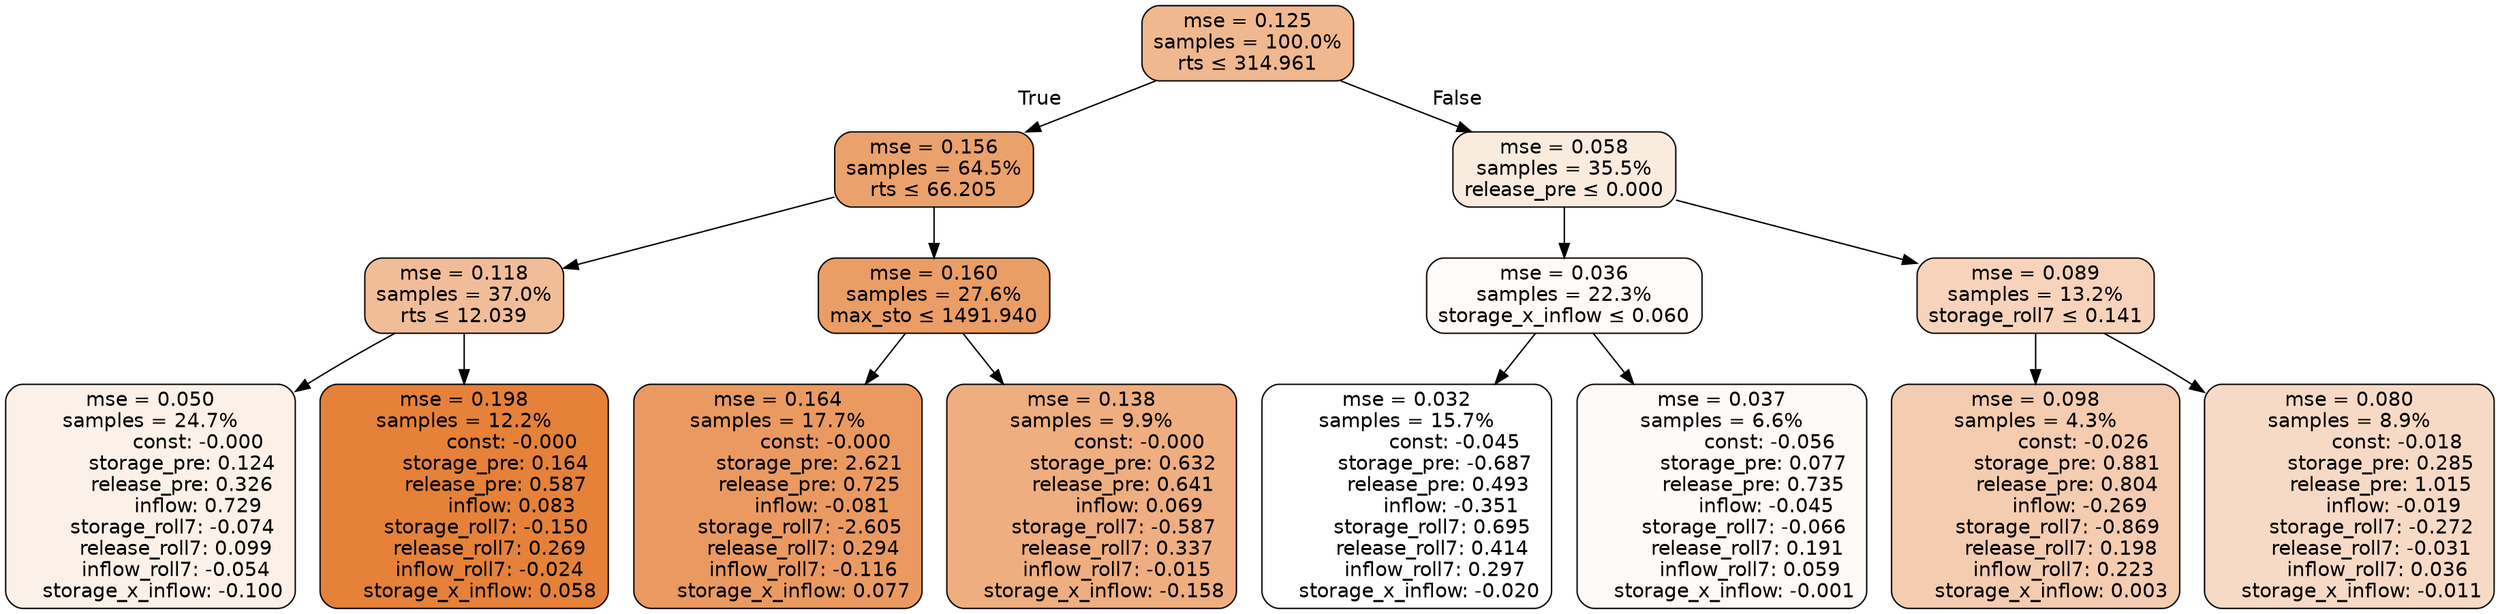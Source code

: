 digraph tree {
bgcolor="transparent"
node [shape=rectangle, style="filled, rounded", color="black", fontname=helvetica] ;
edge [fontname=helvetica] ;
	"0" [label="mse = 0.125
samples = 100.0%
rts &le; 314.961", fillcolor="#f0b88f"]
	"1" [label="mse = 0.156
samples = 64.5%
rts &le; 66.205", fillcolor="#eba16b"]
	"2" [label="mse = 0.118
samples = 37.0%
rts &le; 12.039", fillcolor="#f1bd98"]
	"3" [label="mse = 0.050
samples = 24.7%
               const: -0.000
          storage_pre: 0.124
          release_pre: 0.326
               inflow: 0.729
       storage_roll7: -0.074
        release_roll7: 0.099
        inflow_roll7: -0.054
    storage_x_inflow: -0.100", fillcolor="#fcf1e9"]
	"4" [label="mse = 0.198
samples = 12.2%
               const: -0.000
          storage_pre: 0.164
          release_pre: 0.587
               inflow: 0.083
       storage_roll7: -0.150
        release_roll7: 0.269
        inflow_roll7: -0.024
     storage_x_inflow: 0.058", fillcolor="#e58139"]
	"5" [label="mse = 0.160
samples = 27.6%
max_sto &le; 1491.940", fillcolor="#ea9d65"]
	"6" [label="mse = 0.164
samples = 17.7%
               const: -0.000
          storage_pre: 2.621
          release_pre: 0.725
              inflow: -0.081
       storage_roll7: -2.605
        release_roll7: 0.294
        inflow_roll7: -0.116
     storage_x_inflow: 0.077", fillcolor="#ea9a61"]
	"7" [label="mse = 0.138
samples = 9.9%
               const: -0.000
          storage_pre: 0.632
          release_pre: 0.641
               inflow: 0.069
       storage_roll7: -0.587
        release_roll7: 0.337
        inflow_roll7: -0.015
    storage_x_inflow: -0.158", fillcolor="#eeae80"]
	"8" [label="mse = 0.058
samples = 35.5%
release_pre &le; 0.000", fillcolor="#faebdf"]
	"9" [label="mse = 0.036
samples = 22.3%
storage_x_inflow &le; 0.060", fillcolor="#fefbf9"]
	"10" [label="mse = 0.032
samples = 15.7%
               const: -0.045
         storage_pre: -0.687
          release_pre: 0.493
              inflow: -0.351
        storage_roll7: 0.695
        release_roll7: 0.414
         inflow_roll7: 0.297
    storage_x_inflow: -0.020", fillcolor="#ffffff"]
	"11" [label="mse = 0.037
samples = 6.6%
               const: -0.056
          storage_pre: 0.077
          release_pre: 0.735
              inflow: -0.045
       storage_roll7: -0.066
        release_roll7: 0.191
         inflow_roll7: 0.059
    storage_x_inflow: -0.001", fillcolor="#fefaf8"]
	"12" [label="mse = 0.089
samples = 13.2%
storage_roll7 &le; 0.141", fillcolor="#f6d3ba"]
	"13" [label="mse = 0.098
samples = 4.3%
               const: -0.026
          storage_pre: 0.881
          release_pre: 0.804
              inflow: -0.269
       storage_roll7: -0.869
        release_roll7: 0.198
         inflow_roll7: 0.223
     storage_x_inflow: 0.003", fillcolor="#f4ccb0"]
	"14" [label="mse = 0.080
samples = 8.9%
               const: -0.018
          storage_pre: 0.285
          release_pre: 1.015
              inflow: -0.019
       storage_roll7: -0.272
       release_roll7: -0.031
         inflow_roll7: 0.036
    storage_x_inflow: -0.011", fillcolor="#f7dac5"]

	"0" -> "1" [labeldistance=2.5, labelangle=45, headlabel="True"]
	"1" -> "2"
	"2" -> "3"
	"2" -> "4"
	"1" -> "5"
	"5" -> "6"
	"5" -> "7"
	"0" -> "8" [labeldistance=2.5, labelangle=-45, headlabel="False"]
	"8" -> "9"
	"9" -> "10"
	"9" -> "11"
	"8" -> "12"
	"12" -> "13"
	"12" -> "14"
}